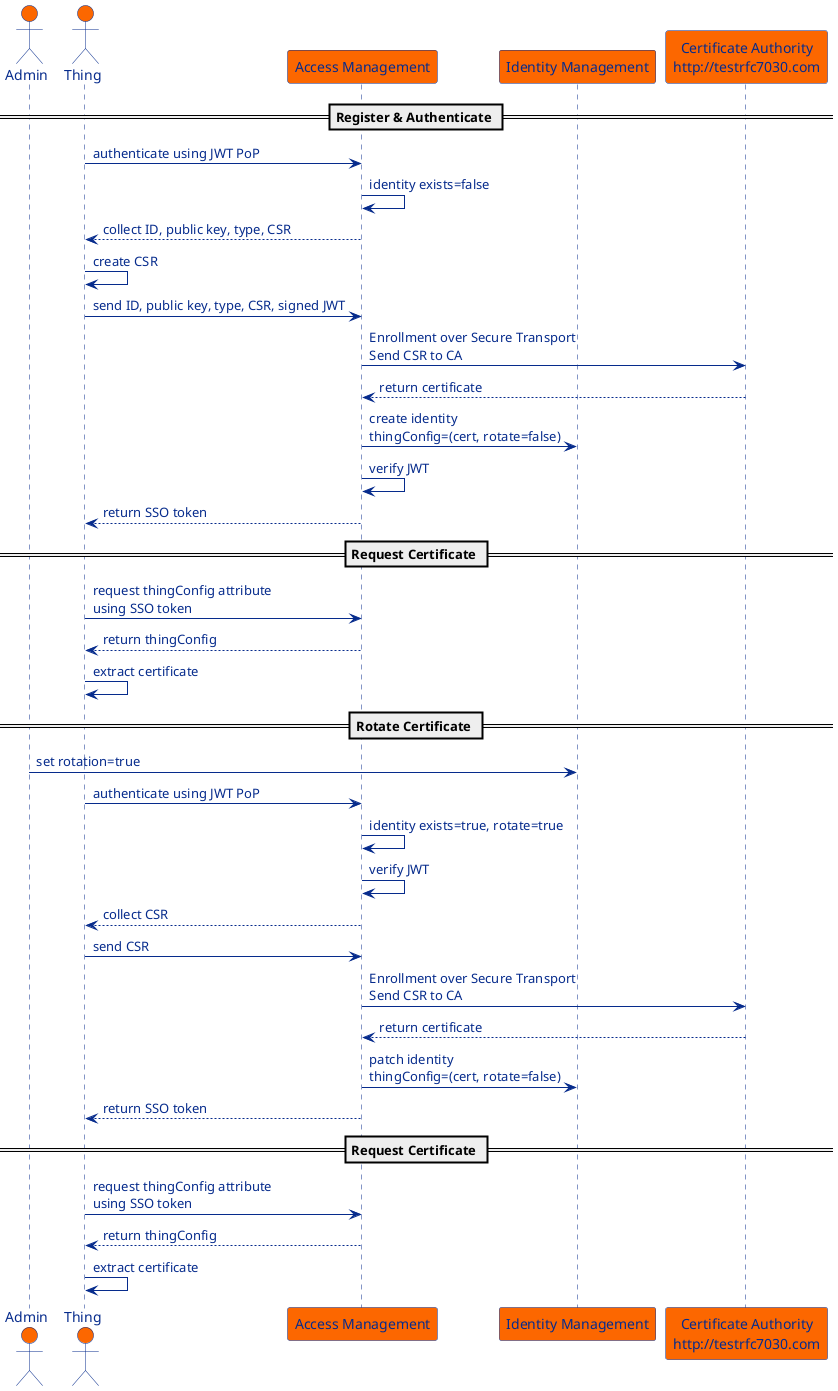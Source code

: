 @startuml

skinparam sequence {
    ArrowFontColor #062b8c
    ArrowColor #062b8c
    LifeLineBorderColor #062b8c

    ParticipantBorderColor #062b8c
    ParticipantBackgroundColor #fc6700
    ParticipantFontColor #062b8c

    ActorBorderColor #062b8c
    ActorBackgroundColor #fc6700
    ActorFontColor #062b8c
}

actor "Admin" as ad
actor "Thing" as th
participant "Access Management" as am
participant "Identity Management" as idm
participant "Certificate Authority\nhttp://testrfc7030.com" as ca

== Register & Authenticate ==
th -> am : authenticate using JWT PoP
am -> am : identity exists=false
am --> th : collect ID, public key, type, CSR
th -> th : create CSR
th -> am : send ID, public key, type, CSR, signed JWT
am -> ca : Enrollment over Secure Transport\nSend CSR to CA
ca --> am : return certificate
am -> idm : create identity\nthingConfig=(cert, rotate=false)
am -> am : verify JWT
am --> th : return SSO token

== Request Certificate ==
th -> am : request thingConfig attribute\nusing SSO token
am --> th : return thingConfig
th -> th : extract certificate

== Rotate Certificate ==
ad -> idm : set rotation=true
th -> am : authenticate using JWT PoP
am -> am : identity exists=true, rotate=true
am -> am : verify JWT
am --> th : collect CSR
th -> am : send CSR
am -> ca : Enrollment over Secure Transport\nSend CSR to CA
ca --> am : return certificate
am -> idm : patch identity\nthingConfig=(cert, rotate=false)
am --> th : return SSO token

== Request Certificate ==
th -> am : request thingConfig attribute\nusing SSO token
am --> th : return thingConfig
th -> th : extract certificate

@enduml